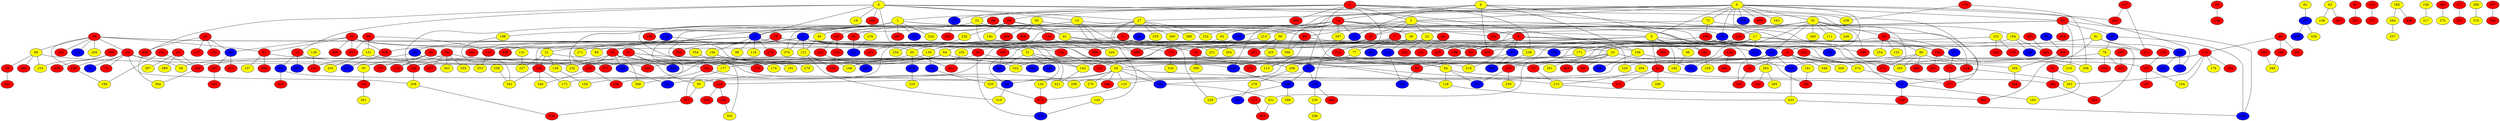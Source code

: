 graph {
0 [style = filled fillcolor = yellow];
1 [style = filled fillcolor = red];
2 [style = filled fillcolor = yellow];
3 [style = filled fillcolor = yellow];
4 [style = filled fillcolor = red];
5 [style = filled fillcolor = red];
6 [style = filled fillcolor = yellow];
7 [style = filled fillcolor = red];
8 [style = filled fillcolor = yellow];
9 [style = filled fillcolor = yellow];
10 [style = filled fillcolor = yellow];
11 [style = filled fillcolor = blue];
12 [style = filled fillcolor = red];
13 [style = filled fillcolor = blue];
14 [style = filled fillcolor = red];
15 [style = filled fillcolor = red];
16 [style = filled fillcolor = red];
17 [style = filled fillcolor = yellow];
18 [style = filled fillcolor = yellow];
19 [style = filled fillcolor = red];
20 [style = filled fillcolor = red];
21 [style = filled fillcolor = yellow];
22 [style = filled fillcolor = blue];
23 [style = filled fillcolor = yellow];
24 [style = filled fillcolor = blue];
25 [style = filled fillcolor = red];
26 [style = filled fillcolor = red];
27 [style = filled fillcolor = yellow];
28 [style = filled fillcolor = red];
29 [style = filled fillcolor = red];
30 [style = filled fillcolor = blue];
31 [style = filled fillcolor = blue];
32 [style = filled fillcolor = yellow];
33 [style = filled fillcolor = yellow];
34 [style = filled fillcolor = yellow];
35 [style = filled fillcolor = yellow];
36 [style = filled fillcolor = blue];
37 [style = filled fillcolor = blue];
38 [style = filled fillcolor = yellow];
39 [style = filled fillcolor = red];
40 [style = filled fillcolor = yellow];
41 [style = filled fillcolor = red];
42 [style = filled fillcolor = red];
43 [style = filled fillcolor = red];
44 [style = filled fillcolor = red];
45 [style = filled fillcolor = red];
46 [style = filled fillcolor = red];
47 [style = filled fillcolor = blue];
48 [style = filled fillcolor = blue];
49 [style = filled fillcolor = blue];
50 [style = filled fillcolor = yellow];
51 [style = filled fillcolor = yellow];
52 [style = filled fillcolor = red];
53 [style = filled fillcolor = blue];
54 [style = filled fillcolor = red];
55 [style = filled fillcolor = red];
56 [style = filled fillcolor = yellow];
57 [style = filled fillcolor = red];
58 [style = filled fillcolor = yellow];
59 [style = filled fillcolor = blue];
60 [style = filled fillcolor = red];
61 [style = filled fillcolor = yellow];
62 [style = filled fillcolor = yellow];
63 [style = filled fillcolor = yellow];
64 [style = filled fillcolor = yellow];
65 [style = filled fillcolor = yellow];
66 [style = filled fillcolor = yellow];
67 [style = filled fillcolor = red];
68 [style = filled fillcolor = yellow];
69 [style = filled fillcolor = blue];
70 [style = filled fillcolor = red];
71 [style = filled fillcolor = red];
72 [style = filled fillcolor = red];
73 [style = filled fillcolor = red];
74 [style = filled fillcolor = red];
75 [style = filled fillcolor = yellow];
76 [style = filled fillcolor = yellow];
77 [style = filled fillcolor = yellow];
78 [style = filled fillcolor = red];
79 [style = filled fillcolor = red];
80 [style = filled fillcolor = blue];
81 [style = filled fillcolor = yellow];
82 [style = filled fillcolor = red];
83 [style = filled fillcolor = red];
84 [style = filled fillcolor = blue];
85 [style = filled fillcolor = yellow];
86 [style = filled fillcolor = yellow];
87 [style = filled fillcolor = red];
88 [style = filled fillcolor = red];
89 [style = filled fillcolor = yellow];
90 [style = filled fillcolor = red];
91 [style = filled fillcolor = red];
92 [style = filled fillcolor = red];
93 [style = filled fillcolor = yellow];
94 [style = filled fillcolor = yellow];
95 [style = filled fillcolor = yellow];
96 [style = filled fillcolor = red];
97 [style = filled fillcolor = blue];
98 [style = filled fillcolor = yellow];
99 [style = filled fillcolor = blue];
100 [style = filled fillcolor = red];
101 [style = filled fillcolor = yellow];
102 [style = filled fillcolor = red];
103 [style = filled fillcolor = blue];
104 [style = filled fillcolor = red];
105 [style = filled fillcolor = yellow];
106 [style = filled fillcolor = yellow];
107 [style = filled fillcolor = red];
108 [style = filled fillcolor = yellow];
109 [style = filled fillcolor = red];
110 [style = filled fillcolor = red];
111 [style = filled fillcolor = yellow];
112 [style = filled fillcolor = red];
113 [style = filled fillcolor = yellow];
114 [style = filled fillcolor = red];
115 [style = filled fillcolor = blue];
116 [style = filled fillcolor = yellow];
117 [style = filled fillcolor = red];
118 [style = filled fillcolor = blue];
119 [style = filled fillcolor = red];
120 [style = filled fillcolor = red];
121 [style = filled fillcolor = yellow];
122 [style = filled fillcolor = blue];
123 [style = filled fillcolor = yellow];
124 [style = filled fillcolor = red];
125 [style = filled fillcolor = yellow];
126 [style = filled fillcolor = yellow];
127 [style = filled fillcolor = red];
128 [style = filled fillcolor = yellow];
129 [style = filled fillcolor = yellow];
130 [style = filled fillcolor = yellow];
131 [style = filled fillcolor = yellow];
132 [style = filled fillcolor = red];
133 [style = filled fillcolor = red];
134 [style = filled fillcolor = red];
135 [style = filled fillcolor = yellow];
136 [style = filled fillcolor = yellow];
137 [style = filled fillcolor = yellow];
138 [style = filled fillcolor = red];
139 [style = filled fillcolor = yellow];
140 [style = filled fillcolor = yellow];
141 [style = filled fillcolor = red];
142 [style = filled fillcolor = yellow];
143 [style = filled fillcolor = blue];
144 [style = filled fillcolor = blue];
145 [style = filled fillcolor = yellow];
146 [style = filled fillcolor = red];
147 [style = filled fillcolor = red];
148 [style = filled fillcolor = red];
149 [style = filled fillcolor = red];
150 [style = filled fillcolor = red];
151 [style = filled fillcolor = yellow];
152 [style = filled fillcolor = yellow];
153 [style = filled fillcolor = blue];
154 [style = filled fillcolor = red];
155 [style = filled fillcolor = red];
156 [style = filled fillcolor = yellow];
157 [style = filled fillcolor = blue];
158 [style = filled fillcolor = blue];
159 [style = filled fillcolor = red];
160 [style = filled fillcolor = red];
161 [style = filled fillcolor = yellow];
162 [style = filled fillcolor = red];
163 [style = filled fillcolor = yellow];
164 [style = filled fillcolor = red];
165 [style = filled fillcolor = red];
166 [style = filled fillcolor = red];
167 [style = filled fillcolor = red];
168 [style = filled fillcolor = yellow];
169 [style = filled fillcolor = red];
170 [style = filled fillcolor = red];
171 [style = filled fillcolor = yellow];
172 [style = filled fillcolor = yellow];
173 [style = filled fillcolor = red];
174 [style = filled fillcolor = yellow];
175 [style = filled fillcolor = red];
176 [style = filled fillcolor = yellow];
177 [style = filled fillcolor = yellow];
178 [style = filled fillcolor = blue];
179 [style = filled fillcolor = red];
180 [style = filled fillcolor = blue];
181 [style = filled fillcolor = blue];
182 [style = filled fillcolor = yellow];
183 [style = filled fillcolor = red];
184 [style = filled fillcolor = yellow];
185 [style = filled fillcolor = yellow];
186 [style = filled fillcolor = red];
187 [style = filled fillcolor = red];
188 [style = filled fillcolor = yellow];
189 [style = filled fillcolor = blue];
190 [style = filled fillcolor = red];
191 [style = filled fillcolor = yellow];
192 [style = filled fillcolor = red];
193 [style = filled fillcolor = yellow];
194 [style = filled fillcolor = yellow];
195 [style = filled fillcolor = yellow];
196 [style = filled fillcolor = red];
197 [style = filled fillcolor = red];
198 [style = filled fillcolor = yellow];
199 [style = filled fillcolor = red];
200 [style = filled fillcolor = red];
201 [style = filled fillcolor = red];
202 [style = filled fillcolor = red];
203 [style = filled fillcolor = yellow];
204 [style = filled fillcolor = yellow];
205 [style = filled fillcolor = red];
206 [style = filled fillcolor = yellow];
207 [style = filled fillcolor = red];
208 [style = filled fillcolor = yellow];
209 [style = filled fillcolor = red];
210 [style = filled fillcolor = yellow];
211 [style = filled fillcolor = red];
212 [style = filled fillcolor = red];
213 [style = filled fillcolor = yellow];
214 [style = filled fillcolor = red];
215 [style = filled fillcolor = yellow];
216 [style = filled fillcolor = red];
217 [style = filled fillcolor = red];
218 [style = filled fillcolor = blue];
219 [style = filled fillcolor = red];
220 [style = filled fillcolor = yellow];
221 [style = filled fillcolor = yellow];
222 [style = filled fillcolor = red];
223 [style = filled fillcolor = blue];
224 [style = filled fillcolor = yellow];
225 [style = filled fillcolor = yellow];
226 [style = filled fillcolor = yellow];
227 [style = filled fillcolor = yellow];
228 [style = filled fillcolor = red];
229 [style = filled fillcolor = yellow];
230 [style = filled fillcolor = blue];
231 [style = filled fillcolor = red];
232 [style = filled fillcolor = yellow];
233 [style = filled fillcolor = red];
234 [style = filled fillcolor = red];
235 [style = filled fillcolor = yellow];
236 [style = filled fillcolor = red];
237 [style = filled fillcolor = red];
238 [style = filled fillcolor = yellow];
239 [style = filled fillcolor = yellow];
240 [style = filled fillcolor = blue];
241 [style = filled fillcolor = blue];
242 [style = filled fillcolor = red];
243 [style = filled fillcolor = red];
244 [style = filled fillcolor = red];
245 [style = filled fillcolor = red];
246 [style = filled fillcolor = yellow];
247 [style = filled fillcolor = red];
248 [style = filled fillcolor = blue];
249 [style = filled fillcolor = yellow];
250 [style = filled fillcolor = yellow];
251 [style = filled fillcolor = yellow];
252 [style = filled fillcolor = blue];
253 [style = filled fillcolor = yellow];
254 [style = filled fillcolor = yellow];
255 [style = filled fillcolor = red];
256 [style = filled fillcolor = red];
257 [style = filled fillcolor = red];
258 [style = filled fillcolor = yellow];
259 [style = filled fillcolor = yellow];
260 [style = filled fillcolor = red];
261 [style = filled fillcolor = yellow];
262 [style = filled fillcolor = red];
263 [style = filled fillcolor = yellow];
264 [style = filled fillcolor = yellow];
265 [style = filled fillcolor = red];
266 [style = filled fillcolor = blue];
267 [style = filled fillcolor = red];
268 [style = filled fillcolor = yellow];
269 [style = filled fillcolor = yellow];
270 [style = filled fillcolor = red];
271 [style = filled fillcolor = yellow];
272 [style = filled fillcolor = red];
273 [style = filled fillcolor = red];
274 [style = filled fillcolor = red];
275 [style = filled fillcolor = blue];
276 [style = filled fillcolor = yellow];
277 [style = filled fillcolor = red];
278 [style = filled fillcolor = yellow];
279 [style = filled fillcolor = yellow];
280 [style = filled fillcolor = yellow];
281 [style = filled fillcolor = blue];
282 [style = filled fillcolor = red];
283 [style = filled fillcolor = red];
284 [style = filled fillcolor = red];
285 [style = filled fillcolor = yellow];
286 [style = filled fillcolor = yellow];
287 [style = filled fillcolor = red];
288 [style = filled fillcolor = yellow];
289 [style = filled fillcolor = red];
290 [style = filled fillcolor = blue];
291 [style = filled fillcolor = red];
292 [style = filled fillcolor = blue];
293 [style = filled fillcolor = yellow];
294 [style = filled fillcolor = yellow];
295 [style = filled fillcolor = red];
296 [style = filled fillcolor = yellow];
297 [style = filled fillcolor = red];
298 [style = filled fillcolor = yellow];
299 [style = filled fillcolor = yellow];
300 [style = filled fillcolor = red];
301 [style = filled fillcolor = yellow];
302 [style = filled fillcolor = blue];
303 [style = filled fillcolor = blue];
304 [style = filled fillcolor = yellow];
305 [style = filled fillcolor = red];
306 [style = filled fillcolor = red];
307 [style = filled fillcolor = red];
308 [style = filled fillcolor = blue];
309 [style = filled fillcolor = yellow];
310 [style = filled fillcolor = red];
311 [style = filled fillcolor = red];
312 [style = filled fillcolor = red];
313 [style = filled fillcolor = blue];
314 [style = filled fillcolor = blue];
315 [style = filled fillcolor = red];
316 [style = filled fillcolor = yellow];
317 [style = filled fillcolor = yellow];
318 [style = filled fillcolor = yellow];
319 [style = filled fillcolor = yellow];
320 [style = filled fillcolor = red];
321 [style = filled fillcolor = blue];
322 [style = filled fillcolor = yellow];
323 [style = filled fillcolor = red];
324 [style = filled fillcolor = yellow];
325 [style = filled fillcolor = yellow];
326 [style = filled fillcolor = red];
327 [style = filled fillcolor = red];
328 [style = filled fillcolor = yellow];
329 [style = filled fillcolor = red];
330 [style = filled fillcolor = red];
331 [style = filled fillcolor = yellow];
332 [style = filled fillcolor = blue];
333 [style = filled fillcolor = yellow];
334 [style = filled fillcolor = yellow];
335 [style = filled fillcolor = yellow];
336 [style = filled fillcolor = red];
337 [style = filled fillcolor = yellow];
338 [style = filled fillcolor = yellow];
339 [style = filled fillcolor = red];
340 [style = filled fillcolor = yellow];
341 [style = filled fillcolor = yellow];
342 [style = filled fillcolor = red];
343 [style = filled fillcolor = yellow];
344 [style = filled fillcolor = red];
345 [style = filled fillcolor = yellow];
346 [style = filled fillcolor = yellow];
347 [style = filled fillcolor = yellow];
348 [style = filled fillcolor = yellow];
349 [style = filled fillcolor = yellow];
350 [style = filled fillcolor = yellow];
351 [style = filled fillcolor = red];
352 [style = filled fillcolor = red];
353 [style = filled fillcolor = red];
354 [style = filled fillcolor = yellow];
355 [style = filled fillcolor = yellow];
356 [style = filled fillcolor = blue];
357 [style = filled fillcolor = red];
358 [style = filled fillcolor = red];
359 [style = filled fillcolor = blue];
360 [style = filled fillcolor = yellow];
361 [style = filled fillcolor = red];
362 [style = filled fillcolor = red];
363 [style = filled fillcolor = red];
364 [style = filled fillcolor = blue];
365 [style = filled fillcolor = red];
366 [style = filled fillcolor = red];
367 [style = filled fillcolor = red];
368 [style = filled fillcolor = yellow];
369 [style = filled fillcolor = red];
370 [style = filled fillcolor = red];
371 [style = filled fillcolor = red];
372 [style = filled fillcolor = yellow];
373 [style = filled fillcolor = red];
374 [style = filled fillcolor = yellow];
375 [style = filled fillcolor = blue];
376 [style = filled fillcolor = yellow];
377 [style = filled fillcolor = red];
378 [style = filled fillcolor = red];
379 [style = filled fillcolor = red];
380 [style = filled fillcolor = red];
381 [style = filled fillcolor = blue];
382 [style = filled fillcolor = red];
383 [style = filled fillcolor = blue];
384 [style = filled fillcolor = yellow];
385 [style = filled fillcolor = red];
386 [style = filled fillcolor = red];
387 [style = filled fillcolor = yellow];
388 [style = filled fillcolor = yellow];
389 [style = filled fillcolor = yellow];
390 [style = filled fillcolor = blue];
391 [style = filled fillcolor = blue];
392 [style = filled fillcolor = yellow];
393 [style = filled fillcolor = red];
394 [style = filled fillcolor = red];
395 [style = filled fillcolor = red];
396 [style = filled fillcolor = yellow];
397 [style = filled fillcolor = red];
398 [style = filled fillcolor = red];
399 [style = filled fillcolor = blue];
0 -- 17;
0 -- 9;
0 -- 5;
0 -- 3;
0 -- 20;
0 -- 27;
0 -- 30;
0 -- 35;
0 -- 75;
0 -- 103;
0 -- 152;
0 -- 163;
0 -- 275;
0 -- 284;
0 -- 295;
0 -- 314;
1 -- 2;
1 -- 3;
1 -- 37;
1 -- 55;
1 -- 80;
1 -- 239;
1 -- 272;
1 -- 312;
1 -- 338;
1 -- 380;
2 -- 9;
2 -- 13;
2 -- 120;
2 -- 143;
2 -- 198;
2 -- 214;
2 -- 248;
2 -- 324;
2 -- 376;
2 -- 397;
3 -- 4;
3 -- 7;
3 -- 25;
3 -- 32;
3 -- 46;
3 -- 59;
3 -- 60;
3 -- 252;
4 -- 5;
4 -- 31;
4 -- 141;
4 -- 228;
4 -- 318;
5 -- 19;
5 -- 34;
5 -- 147;
5 -- 161;
5 -- 177;
5 -- 214;
5 -- 294;
5 -- 298;
5 -- 309;
5 -- 348;
6 -- 14;
6 -- 22;
6 -- 23;
6 -- 47;
6 -- 106;
6 -- 141;
6 -- 202;
7 -- 33;
7 -- 45;
7 -- 77;
7 -- 312;
7 -- 364;
7 -- 386;
8 -- 10;
8 -- 12;
8 -- 13;
8 -- 18;
8 -- 27;
8 -- 34;
8 -- 122;
8 -- 220;
8 -- 262;
8 -- 352;
9 -- 48;
9 -- 66;
9 -- 82;
9 -- 117;
9 -- 162;
9 -- 182;
9 -- 183;
9 -- 228;
10 -- 11;
10 -- 19;
10 -- 190;
10 -- 229;
10 -- 251;
10 -- 289;
11 -- 42;
11 -- 89;
11 -- 117;
11 -- 121;
11 -- 173;
11 -- 196;
11 -- 206;
11 -- 242;
11 -- 245;
11 -- 271;
11 -- 311;
11 -- 345;
11 -- 376;
12 -- 53;
12 -- 281;
12 -- 371;
13 -- 21;
13 -- 51;
13 -- 98;
13 -- 100;
13 -- 116;
13 -- 136;
13 -- 228;
13 -- 274;
14 -- 22;
14 -- 30;
14 -- 38;
14 -- 40;
14 -- 47;
14 -- 58;
14 -- 93;
14 -- 244;
14 -- 321;
14 -- 347;
14 -- 392;
14 -- 396;
15 -- 24;
15 -- 142;
15 -- 234;
15 -- 353;
16 -- 50;
16 -- 112;
16 -- 179;
16 -- 370;
17 -- 54;
17 -- 73;
17 -- 91;
17 -- 125;
17 -- 162;
17 -- 223;
17 -- 323;
19 -- 305;
20 -- 25;
20 -- 36;
20 -- 91;
20 -- 210;
20 -- 216;
20 -- 390;
21 -- 100;
21 -- 129;
21 -- 227;
21 -- 379;
23 -- 61;
23 -- 142;
23 -- 232;
24 -- 56;
24 -- 124;
25 -- 65;
25 -- 118;
26 -- 49;
26 -- 150;
26 -- 217;
26 -- 352;
27 -- 71;
27 -- 145;
27 -- 152;
27 -- 236;
27 -- 288;
27 -- 289;
27 -- 335;
27 -- 360;
28 -- 48;
28 -- 60;
29 -- 44;
29 -- 45;
29 -- 57;
29 -- 65;
29 -- 68;
29 -- 186;
29 -- 218;
29 -- 269;
29 -- 393;
30 -- 146;
30 -- 255;
31 -- 356;
31 -- 371;
32 -- 223;
32 -- 322;
32 -- 329;
33 -- 83;
33 -- 142;
33 -- 255;
33 -- 261;
33 -- 302;
33 -- 363;
34 -- 47;
34 -- 48;
34 -- 95;
34 -- 125;
34 -- 181;
34 -- 276;
34 -- 344;
35 -- 39;
35 -- 59;
35 -- 104;
35 -- 111;
35 -- 146;
35 -- 244;
35 -- 246;
35 -- 331;
35 -- 340;
35 -- 377;
36 -- 76;
36 -- 390;
37 -- 382;
38 -- 115;
38 -- 172;
38 -- 239;
39 -- 86;
39 -- 97;
39 -- 123;
39 -- 196;
39 -- 254;
40 -- 121;
41 -- 49;
41 -- 57;
41 -- 159;
41 -- 177;
41 -- 192;
41 -- 200;
41 -- 247;
42 -- 120;
42 -- 181;
42 -- 233;
42 -- 248;
42 -- 322;
42 -- 368;
43 -- 330;
43 -- 387;
43 -- 389;
44 -- 56;
44 -- 70;
44 -- 84;
44 -- 103;
44 -- 186;
44 -- 208;
45 -- 94;
45 -- 156;
45 -- 375;
46 -- 231;
47 -- 148;
47 -- 193;
48 -- 319;
49 -- 267;
49 -- 327;
50 -- 133;
51 -- 54;
51 -- 126;
51 -- 221;
51 -- 391;
51 -- 399;
52 -- 132;
53 -- 114;
53 -- 315;
54 -- 240;
55 -- 59;
55 -- 61;
55 -- 96;
55 -- 140;
55 -- 187;
55 -- 226;
57 -- 73;
57 -- 137;
57 -- 394;
58 -- 64;
58 -- 207;
58 -- 325;
59 -- 122;
59 -- 263;
59 -- 305;
59 -- 332;
60 -- 113;
60 -- 230;
60 -- 396;
61 -- 74;
61 -- 91;
61 -- 249;
62 -- 157;
63 -- 108;
63 -- 367;
64 -- 122;
64 -- 160;
64 -- 168;
64 -- 330;
64 -- 370;
65 -- 124;
65 -- 153;
65 -- 211;
66 -- 182;
67 -- 95;
67 -- 128;
67 -- 232;
67 -- 303;
67 -- 332;
68 -- 79;
68 -- 215;
68 -- 224;
68 -- 260;
69 -- 205;
71 -- 130;
71 -- 202;
72 -- 193;
72 -- 282;
73 -- 215;
74 -- 318;
74 -- 388;
75 -- 109;
75 -- 184;
75 -- 213;
76 -- 80;
76 -- 222;
76 -- 270;
77 -- 113;
78 -- 112;
78 -- 232;
78 -- 237;
78 -- 343;
78 -- 355;
79 -- 361;
80 -- 114;
80 -- 118;
80 -- 180;
81 -- 171;
81 -- 308;
81 -- 311;
81 -- 362;
82 -- 181;
82 -- 212;
82 -- 280;
82 -- 282;
85 -- 94;
85 -- 110;
85 -- 358;
85 -- 369;
86 -- 210;
86 -- 272;
86 -- 345;
86 -- 370;
86 -- 385;
87 -- 201;
88 -- 117;
88 -- 151;
88 -- 247;
90 -- 92;
90 -- 149;
90 -- 175;
91 -- 103;
93 -- 289;
93 -- 304;
94 -- 128;
94 -- 212;
94 -- 292;
95 -- 287;
96 -- 241;
97 -- 273;
99 -- 106;
99 -- 199;
100 -- 172;
100 -- 341;
100 -- 346;
101 -- 165;
101 -- 202;
101 -- 378;
102 -- 188;
102 -- 330;
103 -- 180;
104 -- 171;
105 -- 211;
106 -- 166;
106 -- 359;
107 -- 284;
107 -- 311;
109 -- 173;
109 -- 178;
110 -- 250;
110 -- 386;
114 -- 209;
114 -- 256;
115 -- 240;
117 -- 253;
118 -- 235;
118 -- 365;
119 -- 257;
120 -- 208;
121 -- 134;
121 -- 319;
122 -- 333;
125 -- 373;
126 -- 373;
127 -- 395;
128 -- 333;
129 -- 156;
130 -- 144;
130 -- 379;
131 -- 227;
133 -- 301;
135 -- 241;
136 -- 174;
136 -- 191;
136 -- 279;
138 -- 147;
139 -- 155;
140 -- 159;
141 -- 238;
142 -- 221;
144 -- 350;
145 -- 375;
147 -- 167;
147 -- 194;
149 -- 349;
151 -- 155;
151 -- 160;
151 -- 203;
153 -- 225;
154 -- 164;
154 -- 302;
157 -- 290;
157 -- 328;
158 -- 168;
158 -- 192;
159 -- 310;
160 -- 298;
160 -- 368;
161 -- 166;
162 -- 268;
162 -- 291;
169 -- 224;
169 -- 339;
170 -- 268;
170 -- 338;
171 -- 206;
173 -- 334;
175 -- 176;
175 -- 194;
175 -- 220;
175 -- 293;
175 -- 306;
175 -- 345;
177 -- 287;
180 -- 229;
180 -- 299;
181 -- 331;
184 -- 189;
184 -- 230;
184 -- 320;
185 -- 264;
185 -- 336;
186 -- 188;
187 -- 219;
187 -- 243;
192 -- 313;
195 -- 317;
197 -- 222;
198 -- 341;
199 -- 391;
204 -- 215;
205 -- 294;
206 -- 278;
208 -- 326;
213 -- 251;
214 -- 293;
215 -- 362;
219 -- 266;
226 -- 357;
233 -- 236;
233 -- 346;
234 -- 374;
235 -- 296;
239 -- 356;
248 -- 321;
252 -- 310;
255 -- 259;
255 -- 292;
256 -- 392;
258 -- 341;
263 -- 285;
263 -- 342;
264 -- 337;
265 -- 372;
267 -- 297;
273 -- 377;
277 -- 351;
278 -- 381;
282 -- 323;
283 -- 349;
286 -- 316;
287 -- 326;
294 -- 366;
300 -- 320;
307 -- 398;
308 -- 314;
308 -- 383;
330 -- 384;
331 -- 395;
333 -- 390;
350 -- 373;
352 -- 384;
354 -- 379;
373 -- 375;
374 -- 377;
}
